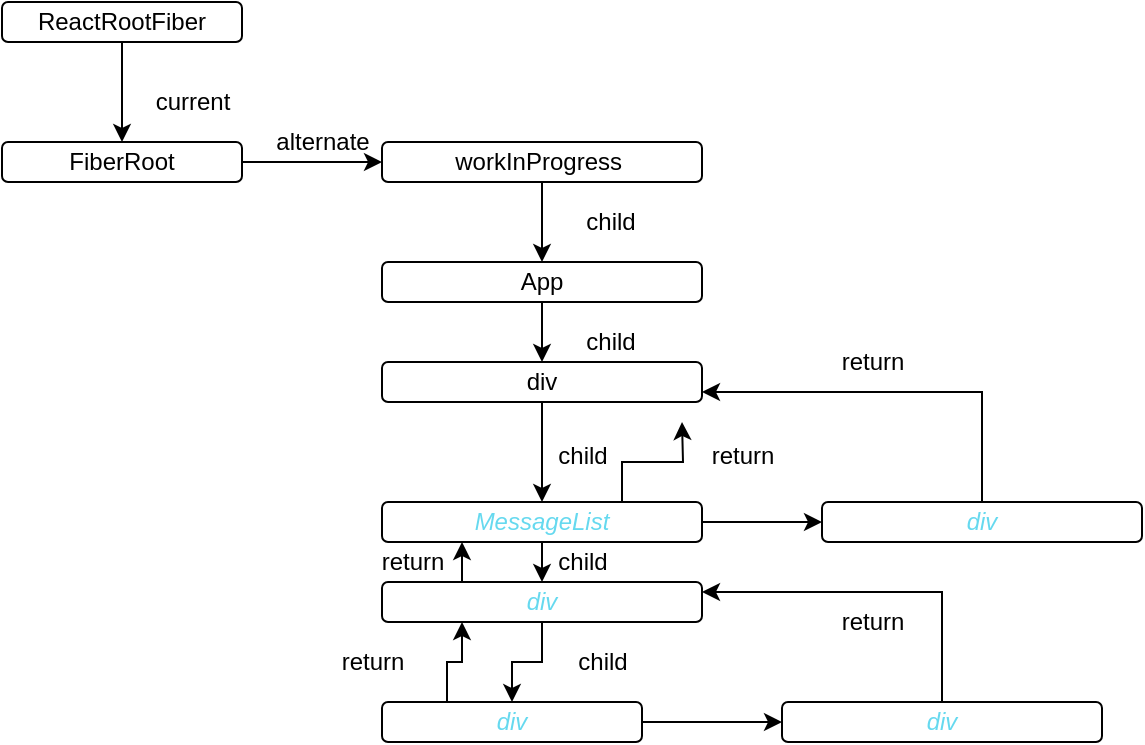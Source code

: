 <mxfile version="15.5.1" type="github">
  <diagram id="C5RBs43oDa-KdzZeNtuy" name="Page-1">
    <mxGraphModel dx="971" dy="402" grid="1" gridSize="10" guides="1" tooltips="1" connect="1" arrows="1" fold="1" page="1" pageScale="1" pageWidth="827" pageHeight="1169" math="0" shadow="0">
      <root>
        <mxCell id="WIyWlLk6GJQsqaUBKTNV-0" />
        <mxCell id="WIyWlLk6GJQsqaUBKTNV-1" parent="WIyWlLk6GJQsqaUBKTNV-0" />
        <mxCell id="0pTE4StGaYjbseL08kbQ-3" style="edgeStyle=orthogonalEdgeStyle;rounded=0;orthogonalLoop=1;jettySize=auto;html=1;exitX=0.5;exitY=1;exitDx=0;exitDy=0;" edge="1" parent="WIyWlLk6GJQsqaUBKTNV-1" source="0pTE4StGaYjbseL08kbQ-0" target="0pTE4StGaYjbseL08kbQ-1">
          <mxGeometry relative="1" as="geometry" />
        </mxCell>
        <mxCell id="0pTE4StGaYjbseL08kbQ-0" value="ReactRootFiber" style="rounded=1;whiteSpace=wrap;html=1;" vertex="1" parent="WIyWlLk6GJQsqaUBKTNV-1">
          <mxGeometry x="80" y="10" width="120" height="20" as="geometry" />
        </mxCell>
        <mxCell id="0pTE4StGaYjbseL08kbQ-8" style="edgeStyle=orthogonalEdgeStyle;rounded=0;orthogonalLoop=1;jettySize=auto;html=1;entryX=0;entryY=0.5;entryDx=0;entryDy=0;" edge="1" parent="WIyWlLk6GJQsqaUBKTNV-1" source="0pTE4StGaYjbseL08kbQ-1" target="0pTE4StGaYjbseL08kbQ-5">
          <mxGeometry relative="1" as="geometry" />
        </mxCell>
        <mxCell id="0pTE4StGaYjbseL08kbQ-1" value="FiberRoot" style="rounded=1;whiteSpace=wrap;html=1;" vertex="1" parent="WIyWlLk6GJQsqaUBKTNV-1">
          <mxGeometry x="80" y="80" width="120" height="20" as="geometry" />
        </mxCell>
        <mxCell id="0pTE4StGaYjbseL08kbQ-4" value="current" style="text;html=1;align=center;verticalAlign=middle;resizable=0;points=[];autosize=1;strokeColor=none;fillColor=none;" vertex="1" parent="WIyWlLk6GJQsqaUBKTNV-1">
          <mxGeometry x="150" y="50" width="50" height="20" as="geometry" />
        </mxCell>
        <mxCell id="0pTE4StGaYjbseL08kbQ-7" style="edgeStyle=orthogonalEdgeStyle;rounded=0;orthogonalLoop=1;jettySize=auto;html=1;exitX=0.5;exitY=1;exitDx=0;exitDy=0;entryX=0.5;entryY=0;entryDx=0;entryDy=0;" edge="1" parent="WIyWlLk6GJQsqaUBKTNV-1" source="0pTE4StGaYjbseL08kbQ-5" target="0pTE4StGaYjbseL08kbQ-6">
          <mxGeometry relative="1" as="geometry" />
        </mxCell>
        <mxCell id="0pTE4StGaYjbseL08kbQ-5" value="workInProgress&amp;nbsp;" style="rounded=1;whiteSpace=wrap;html=1;" vertex="1" parent="WIyWlLk6GJQsqaUBKTNV-1">
          <mxGeometry x="270" y="80" width="160" height="20" as="geometry" />
        </mxCell>
        <mxCell id="0pTE4StGaYjbseL08kbQ-12" style="edgeStyle=orthogonalEdgeStyle;rounded=0;orthogonalLoop=1;jettySize=auto;html=1;exitX=0.5;exitY=1;exitDx=0;exitDy=0;entryX=0.5;entryY=0;entryDx=0;entryDy=0;" edge="1" parent="WIyWlLk6GJQsqaUBKTNV-1" source="0pTE4StGaYjbseL08kbQ-6" target="0pTE4StGaYjbseL08kbQ-10">
          <mxGeometry relative="1" as="geometry" />
        </mxCell>
        <mxCell id="0pTE4StGaYjbseL08kbQ-6" value="App" style="rounded=1;whiteSpace=wrap;html=1;" vertex="1" parent="WIyWlLk6GJQsqaUBKTNV-1">
          <mxGeometry x="270" y="140" width="160" height="20" as="geometry" />
        </mxCell>
        <mxCell id="0pTE4StGaYjbseL08kbQ-9" value="alternate" style="text;html=1;align=center;verticalAlign=middle;resizable=0;points=[];autosize=1;strokeColor=none;fillColor=none;" vertex="1" parent="WIyWlLk6GJQsqaUBKTNV-1">
          <mxGeometry x="210" y="70" width="60" height="20" as="geometry" />
        </mxCell>
        <mxCell id="0pTE4StGaYjbseL08kbQ-14" style="edgeStyle=orthogonalEdgeStyle;rounded=0;orthogonalLoop=1;jettySize=auto;html=1;entryX=0.5;entryY=0;entryDx=0;entryDy=0;" edge="1" parent="WIyWlLk6GJQsqaUBKTNV-1" source="0pTE4StGaYjbseL08kbQ-10" target="0pTE4StGaYjbseL08kbQ-13">
          <mxGeometry relative="1" as="geometry" />
        </mxCell>
        <mxCell id="0pTE4StGaYjbseL08kbQ-10" value="div" style="rounded=1;whiteSpace=wrap;html=1;" vertex="1" parent="WIyWlLk6GJQsqaUBKTNV-1">
          <mxGeometry x="270" y="190" width="160" height="20" as="geometry" />
        </mxCell>
        <mxCell id="0pTE4StGaYjbseL08kbQ-18" style="edgeStyle=orthogonalEdgeStyle;rounded=0;orthogonalLoop=1;jettySize=auto;html=1;exitX=0.75;exitY=0;exitDx=0;exitDy=0;" edge="1" parent="WIyWlLk6GJQsqaUBKTNV-1" source="0pTE4StGaYjbseL08kbQ-13">
          <mxGeometry relative="1" as="geometry">
            <mxPoint x="420" y="220" as="targetPoint" />
          </mxGeometry>
        </mxCell>
        <mxCell id="0pTE4StGaYjbseL08kbQ-22" style="edgeStyle=orthogonalEdgeStyle;rounded=0;orthogonalLoop=1;jettySize=auto;html=1;exitX=0.5;exitY=1;exitDx=0;exitDy=0;entryX=0.5;entryY=0;entryDx=0;entryDy=0;" edge="1" parent="WIyWlLk6GJQsqaUBKTNV-1" source="0pTE4StGaYjbseL08kbQ-13" target="0pTE4StGaYjbseL08kbQ-21">
          <mxGeometry relative="1" as="geometry" />
        </mxCell>
        <mxCell id="0pTE4StGaYjbseL08kbQ-24" style="edgeStyle=orthogonalEdgeStyle;rounded=0;orthogonalLoop=1;jettySize=auto;html=1;entryX=0;entryY=0.5;entryDx=0;entryDy=0;" edge="1" parent="WIyWlLk6GJQsqaUBKTNV-1" source="0pTE4StGaYjbseL08kbQ-13" target="0pTE4StGaYjbseL08kbQ-23">
          <mxGeometry relative="1" as="geometry" />
        </mxCell>
        <mxCell id="0pTE4StGaYjbseL08kbQ-13" value="&lt;font color=&quot;#66d9ef&quot;&gt;&lt;i&gt;MessageList&lt;/i&gt;&lt;/font&gt;" style="rounded=1;whiteSpace=wrap;html=1;" vertex="1" parent="WIyWlLk6GJQsqaUBKTNV-1">
          <mxGeometry x="270" y="260" width="160" height="20" as="geometry" />
        </mxCell>
        <mxCell id="0pTE4StGaYjbseL08kbQ-15" value="child" style="text;html=1;align=center;verticalAlign=middle;resizable=0;points=[];autosize=1;strokeColor=none;fillColor=none;" vertex="1" parent="WIyWlLk6GJQsqaUBKTNV-1">
          <mxGeometry x="364" y="110" width="40" height="20" as="geometry" />
        </mxCell>
        <mxCell id="0pTE4StGaYjbseL08kbQ-16" value="child" style="text;html=1;align=center;verticalAlign=middle;resizable=0;points=[];autosize=1;strokeColor=none;fillColor=none;" vertex="1" parent="WIyWlLk6GJQsqaUBKTNV-1">
          <mxGeometry x="364" y="170" width="40" height="20" as="geometry" />
        </mxCell>
        <mxCell id="0pTE4StGaYjbseL08kbQ-17" value="child" style="text;html=1;align=center;verticalAlign=middle;resizable=0;points=[];autosize=1;strokeColor=none;fillColor=none;" vertex="1" parent="WIyWlLk6GJQsqaUBKTNV-1">
          <mxGeometry x="350" y="227" width="40" height="20" as="geometry" />
        </mxCell>
        <mxCell id="0pTE4StGaYjbseL08kbQ-19" value="return" style="text;html=1;align=center;verticalAlign=middle;resizable=0;points=[];autosize=1;strokeColor=none;fillColor=none;" vertex="1" parent="WIyWlLk6GJQsqaUBKTNV-1">
          <mxGeometry x="425" y="227" width="50" height="20" as="geometry" />
        </mxCell>
        <mxCell id="0pTE4StGaYjbseL08kbQ-26" style="edgeStyle=orthogonalEdgeStyle;rounded=0;orthogonalLoop=1;jettySize=auto;html=1;exitX=0.5;exitY=1;exitDx=0;exitDy=0;entryX=0.5;entryY=0;entryDx=0;entryDy=0;" edge="1" parent="WIyWlLk6GJQsqaUBKTNV-1" source="0pTE4StGaYjbseL08kbQ-21" target="0pTE4StGaYjbseL08kbQ-25">
          <mxGeometry relative="1" as="geometry" />
        </mxCell>
        <mxCell id="0pTE4StGaYjbseL08kbQ-32" style="edgeStyle=orthogonalEdgeStyle;rounded=0;orthogonalLoop=1;jettySize=auto;html=1;exitX=0.25;exitY=0;exitDx=0;exitDy=0;entryX=0.25;entryY=1;entryDx=0;entryDy=0;" edge="1" parent="WIyWlLk6GJQsqaUBKTNV-1" source="0pTE4StGaYjbseL08kbQ-21" target="0pTE4StGaYjbseL08kbQ-13">
          <mxGeometry relative="1" as="geometry" />
        </mxCell>
        <mxCell id="0pTE4StGaYjbseL08kbQ-21" value="&lt;font color=&quot;#66d9ef&quot;&gt;&lt;i&gt;div&lt;/i&gt;&lt;/font&gt;" style="rounded=1;whiteSpace=wrap;html=1;" vertex="1" parent="WIyWlLk6GJQsqaUBKTNV-1">
          <mxGeometry x="270" y="300" width="160" height="20" as="geometry" />
        </mxCell>
        <mxCell id="0pTE4StGaYjbseL08kbQ-36" style="edgeStyle=orthogonalEdgeStyle;rounded=0;orthogonalLoop=1;jettySize=auto;html=1;exitX=0.5;exitY=0;exitDx=0;exitDy=0;entryX=1;entryY=0.75;entryDx=0;entryDy=0;" edge="1" parent="WIyWlLk6GJQsqaUBKTNV-1" source="0pTE4StGaYjbseL08kbQ-23" target="0pTE4StGaYjbseL08kbQ-10">
          <mxGeometry relative="1" as="geometry" />
        </mxCell>
        <mxCell id="0pTE4StGaYjbseL08kbQ-23" value="&lt;font color=&quot;#66d9ef&quot;&gt;&lt;i&gt;div&lt;/i&gt;&lt;/font&gt;" style="rounded=1;whiteSpace=wrap;html=1;" vertex="1" parent="WIyWlLk6GJQsqaUBKTNV-1">
          <mxGeometry x="490" y="260" width="160" height="20" as="geometry" />
        </mxCell>
        <mxCell id="0pTE4StGaYjbseL08kbQ-28" style="edgeStyle=orthogonalEdgeStyle;rounded=0;orthogonalLoop=1;jettySize=auto;html=1;entryX=0;entryY=0.5;entryDx=0;entryDy=0;" edge="1" parent="WIyWlLk6GJQsqaUBKTNV-1" source="0pTE4StGaYjbseL08kbQ-25" target="0pTE4StGaYjbseL08kbQ-27">
          <mxGeometry relative="1" as="geometry" />
        </mxCell>
        <mxCell id="0pTE4StGaYjbseL08kbQ-33" style="edgeStyle=orthogonalEdgeStyle;rounded=0;orthogonalLoop=1;jettySize=auto;html=1;exitX=0.25;exitY=0;exitDx=0;exitDy=0;entryX=0.25;entryY=1;entryDx=0;entryDy=0;" edge="1" parent="WIyWlLk6GJQsqaUBKTNV-1" source="0pTE4StGaYjbseL08kbQ-25" target="0pTE4StGaYjbseL08kbQ-21">
          <mxGeometry relative="1" as="geometry" />
        </mxCell>
        <mxCell id="0pTE4StGaYjbseL08kbQ-25" value="&lt;font color=&quot;#66d9ef&quot;&gt;&lt;i&gt;div&lt;/i&gt;&lt;/font&gt;" style="rounded=1;whiteSpace=wrap;html=1;" vertex="1" parent="WIyWlLk6GJQsqaUBKTNV-1">
          <mxGeometry x="270" y="360" width="130" height="20" as="geometry" />
        </mxCell>
        <mxCell id="0pTE4StGaYjbseL08kbQ-39" style="edgeStyle=orthogonalEdgeStyle;rounded=0;orthogonalLoop=1;jettySize=auto;html=1;exitX=0.5;exitY=0;exitDx=0;exitDy=0;entryX=1;entryY=0.25;entryDx=0;entryDy=0;" edge="1" parent="WIyWlLk6GJQsqaUBKTNV-1" source="0pTE4StGaYjbseL08kbQ-27" target="0pTE4StGaYjbseL08kbQ-21">
          <mxGeometry relative="1" as="geometry" />
        </mxCell>
        <mxCell id="0pTE4StGaYjbseL08kbQ-27" value="&lt;font color=&quot;#66d9ef&quot;&gt;&lt;i&gt;div&lt;/i&gt;&lt;/font&gt;" style="rounded=1;whiteSpace=wrap;html=1;" vertex="1" parent="WIyWlLk6GJQsqaUBKTNV-1">
          <mxGeometry x="470" y="360" width="160" height="20" as="geometry" />
        </mxCell>
        <mxCell id="0pTE4StGaYjbseL08kbQ-29" value="child" style="text;html=1;align=center;verticalAlign=middle;resizable=0;points=[];autosize=1;strokeColor=none;fillColor=none;" vertex="1" parent="WIyWlLk6GJQsqaUBKTNV-1">
          <mxGeometry x="350" y="280" width="40" height="20" as="geometry" />
        </mxCell>
        <mxCell id="0pTE4StGaYjbseL08kbQ-30" value="child" style="text;html=1;align=center;verticalAlign=middle;resizable=0;points=[];autosize=1;strokeColor=none;fillColor=none;" vertex="1" parent="WIyWlLk6GJQsqaUBKTNV-1">
          <mxGeometry x="360" y="330" width="40" height="20" as="geometry" />
        </mxCell>
        <mxCell id="0pTE4StGaYjbseL08kbQ-34" value="return" style="text;html=1;align=center;verticalAlign=middle;resizable=0;points=[];autosize=1;strokeColor=none;fillColor=none;" vertex="1" parent="WIyWlLk6GJQsqaUBKTNV-1">
          <mxGeometry x="260" y="280" width="50" height="20" as="geometry" />
        </mxCell>
        <mxCell id="0pTE4StGaYjbseL08kbQ-35" value="return" style="text;html=1;align=center;verticalAlign=middle;resizable=0;points=[];autosize=1;strokeColor=none;fillColor=none;" vertex="1" parent="WIyWlLk6GJQsqaUBKTNV-1">
          <mxGeometry x="240" y="330" width="50" height="20" as="geometry" />
        </mxCell>
        <mxCell id="0pTE4StGaYjbseL08kbQ-37" value="return" style="text;html=1;align=center;verticalAlign=middle;resizable=0;points=[];autosize=1;strokeColor=none;fillColor=none;" vertex="1" parent="WIyWlLk6GJQsqaUBKTNV-1">
          <mxGeometry x="490" y="180" width="50" height="20" as="geometry" />
        </mxCell>
        <mxCell id="0pTE4StGaYjbseL08kbQ-38" value="return" style="text;html=1;align=center;verticalAlign=middle;resizable=0;points=[];autosize=1;strokeColor=none;fillColor=none;" vertex="1" parent="WIyWlLk6GJQsqaUBKTNV-1">
          <mxGeometry x="490" y="310" width="50" height="20" as="geometry" />
        </mxCell>
      </root>
    </mxGraphModel>
  </diagram>
</mxfile>
